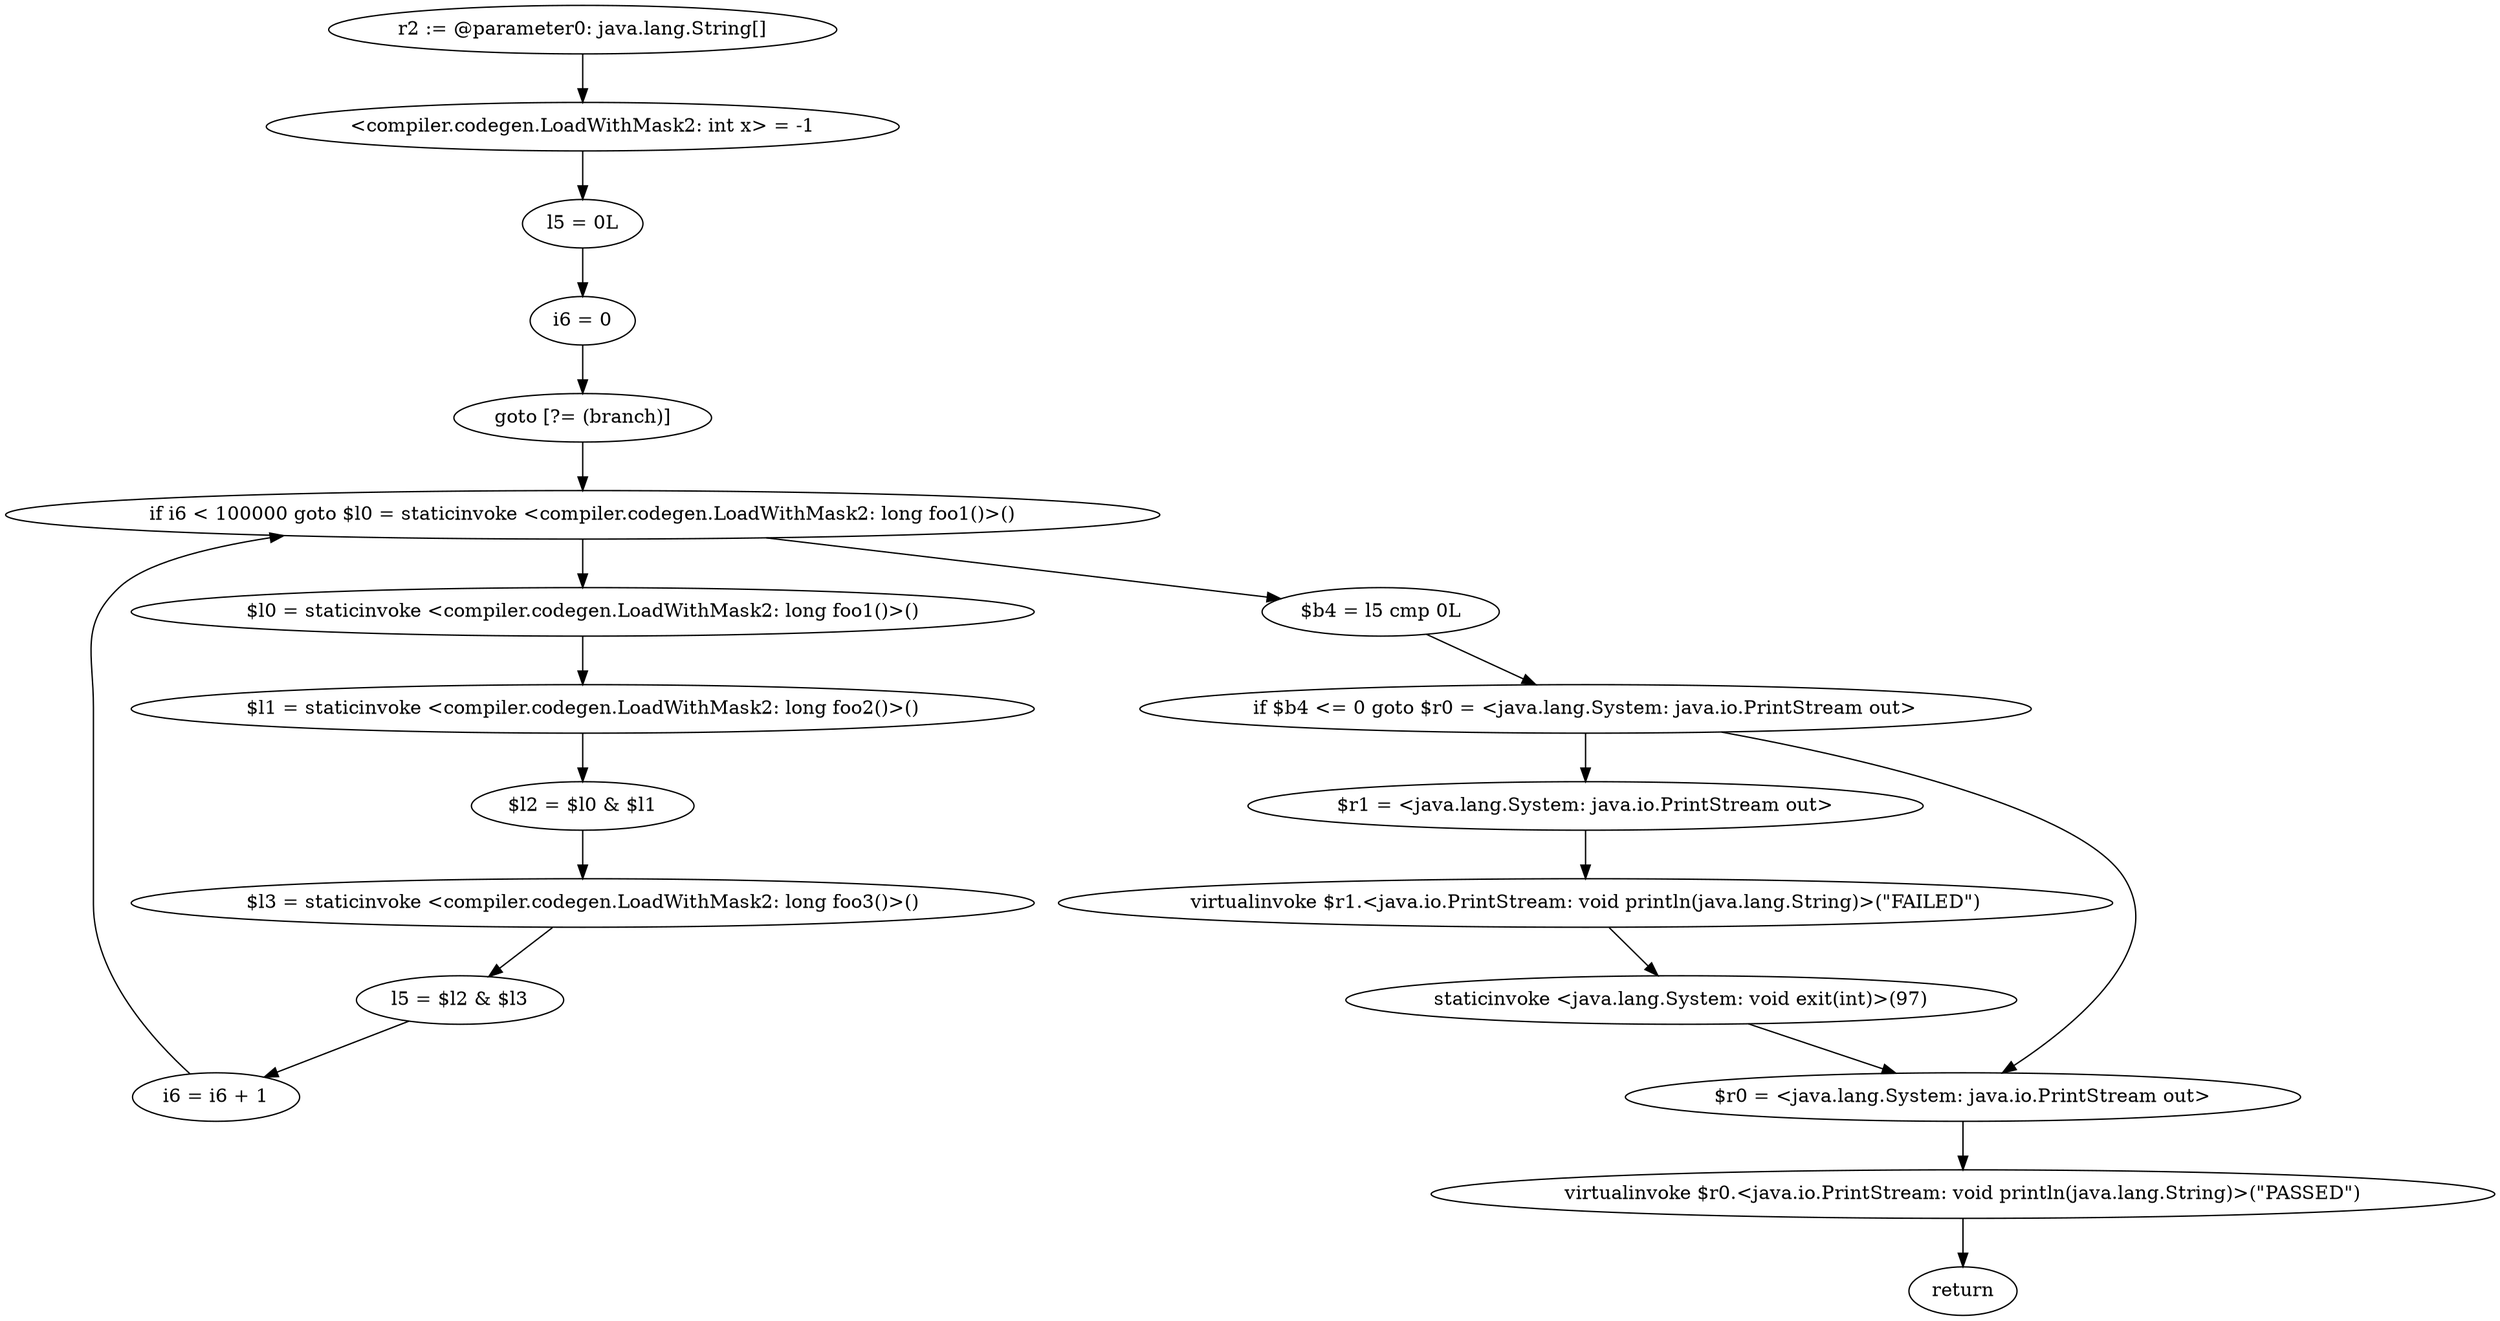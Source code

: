 digraph "unitGraph" {
    "r2 := @parameter0: java.lang.String[]"
    "<compiler.codegen.LoadWithMask2: int x> = -1"
    "l5 = 0L"
    "i6 = 0"
    "goto [?= (branch)]"
    "$l0 = staticinvoke <compiler.codegen.LoadWithMask2: long foo1()>()"
    "$l1 = staticinvoke <compiler.codegen.LoadWithMask2: long foo2()>()"
    "$l2 = $l0 & $l1"
    "$l3 = staticinvoke <compiler.codegen.LoadWithMask2: long foo3()>()"
    "l5 = $l2 & $l3"
    "i6 = i6 + 1"
    "if i6 < 100000 goto $l0 = staticinvoke <compiler.codegen.LoadWithMask2: long foo1()>()"
    "$b4 = l5 cmp 0L"
    "if $b4 <= 0 goto $r0 = <java.lang.System: java.io.PrintStream out>"
    "$r1 = <java.lang.System: java.io.PrintStream out>"
    "virtualinvoke $r1.<java.io.PrintStream: void println(java.lang.String)>(\"FAILED\")"
    "staticinvoke <java.lang.System: void exit(int)>(97)"
    "$r0 = <java.lang.System: java.io.PrintStream out>"
    "virtualinvoke $r0.<java.io.PrintStream: void println(java.lang.String)>(\"PASSED\")"
    "return"
    "r2 := @parameter0: java.lang.String[]"->"<compiler.codegen.LoadWithMask2: int x> = -1";
    "<compiler.codegen.LoadWithMask2: int x> = -1"->"l5 = 0L";
    "l5 = 0L"->"i6 = 0";
    "i6 = 0"->"goto [?= (branch)]";
    "goto [?= (branch)]"->"if i6 < 100000 goto $l0 = staticinvoke <compiler.codegen.LoadWithMask2: long foo1()>()";
    "$l0 = staticinvoke <compiler.codegen.LoadWithMask2: long foo1()>()"->"$l1 = staticinvoke <compiler.codegen.LoadWithMask2: long foo2()>()";
    "$l1 = staticinvoke <compiler.codegen.LoadWithMask2: long foo2()>()"->"$l2 = $l0 & $l1";
    "$l2 = $l0 & $l1"->"$l3 = staticinvoke <compiler.codegen.LoadWithMask2: long foo3()>()";
    "$l3 = staticinvoke <compiler.codegen.LoadWithMask2: long foo3()>()"->"l5 = $l2 & $l3";
    "l5 = $l2 & $l3"->"i6 = i6 + 1";
    "i6 = i6 + 1"->"if i6 < 100000 goto $l0 = staticinvoke <compiler.codegen.LoadWithMask2: long foo1()>()";
    "if i6 < 100000 goto $l0 = staticinvoke <compiler.codegen.LoadWithMask2: long foo1()>()"->"$b4 = l5 cmp 0L";
    "if i6 < 100000 goto $l0 = staticinvoke <compiler.codegen.LoadWithMask2: long foo1()>()"->"$l0 = staticinvoke <compiler.codegen.LoadWithMask2: long foo1()>()";
    "$b4 = l5 cmp 0L"->"if $b4 <= 0 goto $r0 = <java.lang.System: java.io.PrintStream out>";
    "if $b4 <= 0 goto $r0 = <java.lang.System: java.io.PrintStream out>"->"$r1 = <java.lang.System: java.io.PrintStream out>";
    "if $b4 <= 0 goto $r0 = <java.lang.System: java.io.PrintStream out>"->"$r0 = <java.lang.System: java.io.PrintStream out>";
    "$r1 = <java.lang.System: java.io.PrintStream out>"->"virtualinvoke $r1.<java.io.PrintStream: void println(java.lang.String)>(\"FAILED\")";
    "virtualinvoke $r1.<java.io.PrintStream: void println(java.lang.String)>(\"FAILED\")"->"staticinvoke <java.lang.System: void exit(int)>(97)";
    "staticinvoke <java.lang.System: void exit(int)>(97)"->"$r0 = <java.lang.System: java.io.PrintStream out>";
    "$r0 = <java.lang.System: java.io.PrintStream out>"->"virtualinvoke $r0.<java.io.PrintStream: void println(java.lang.String)>(\"PASSED\")";
    "virtualinvoke $r0.<java.io.PrintStream: void println(java.lang.String)>(\"PASSED\")"->"return";
}
